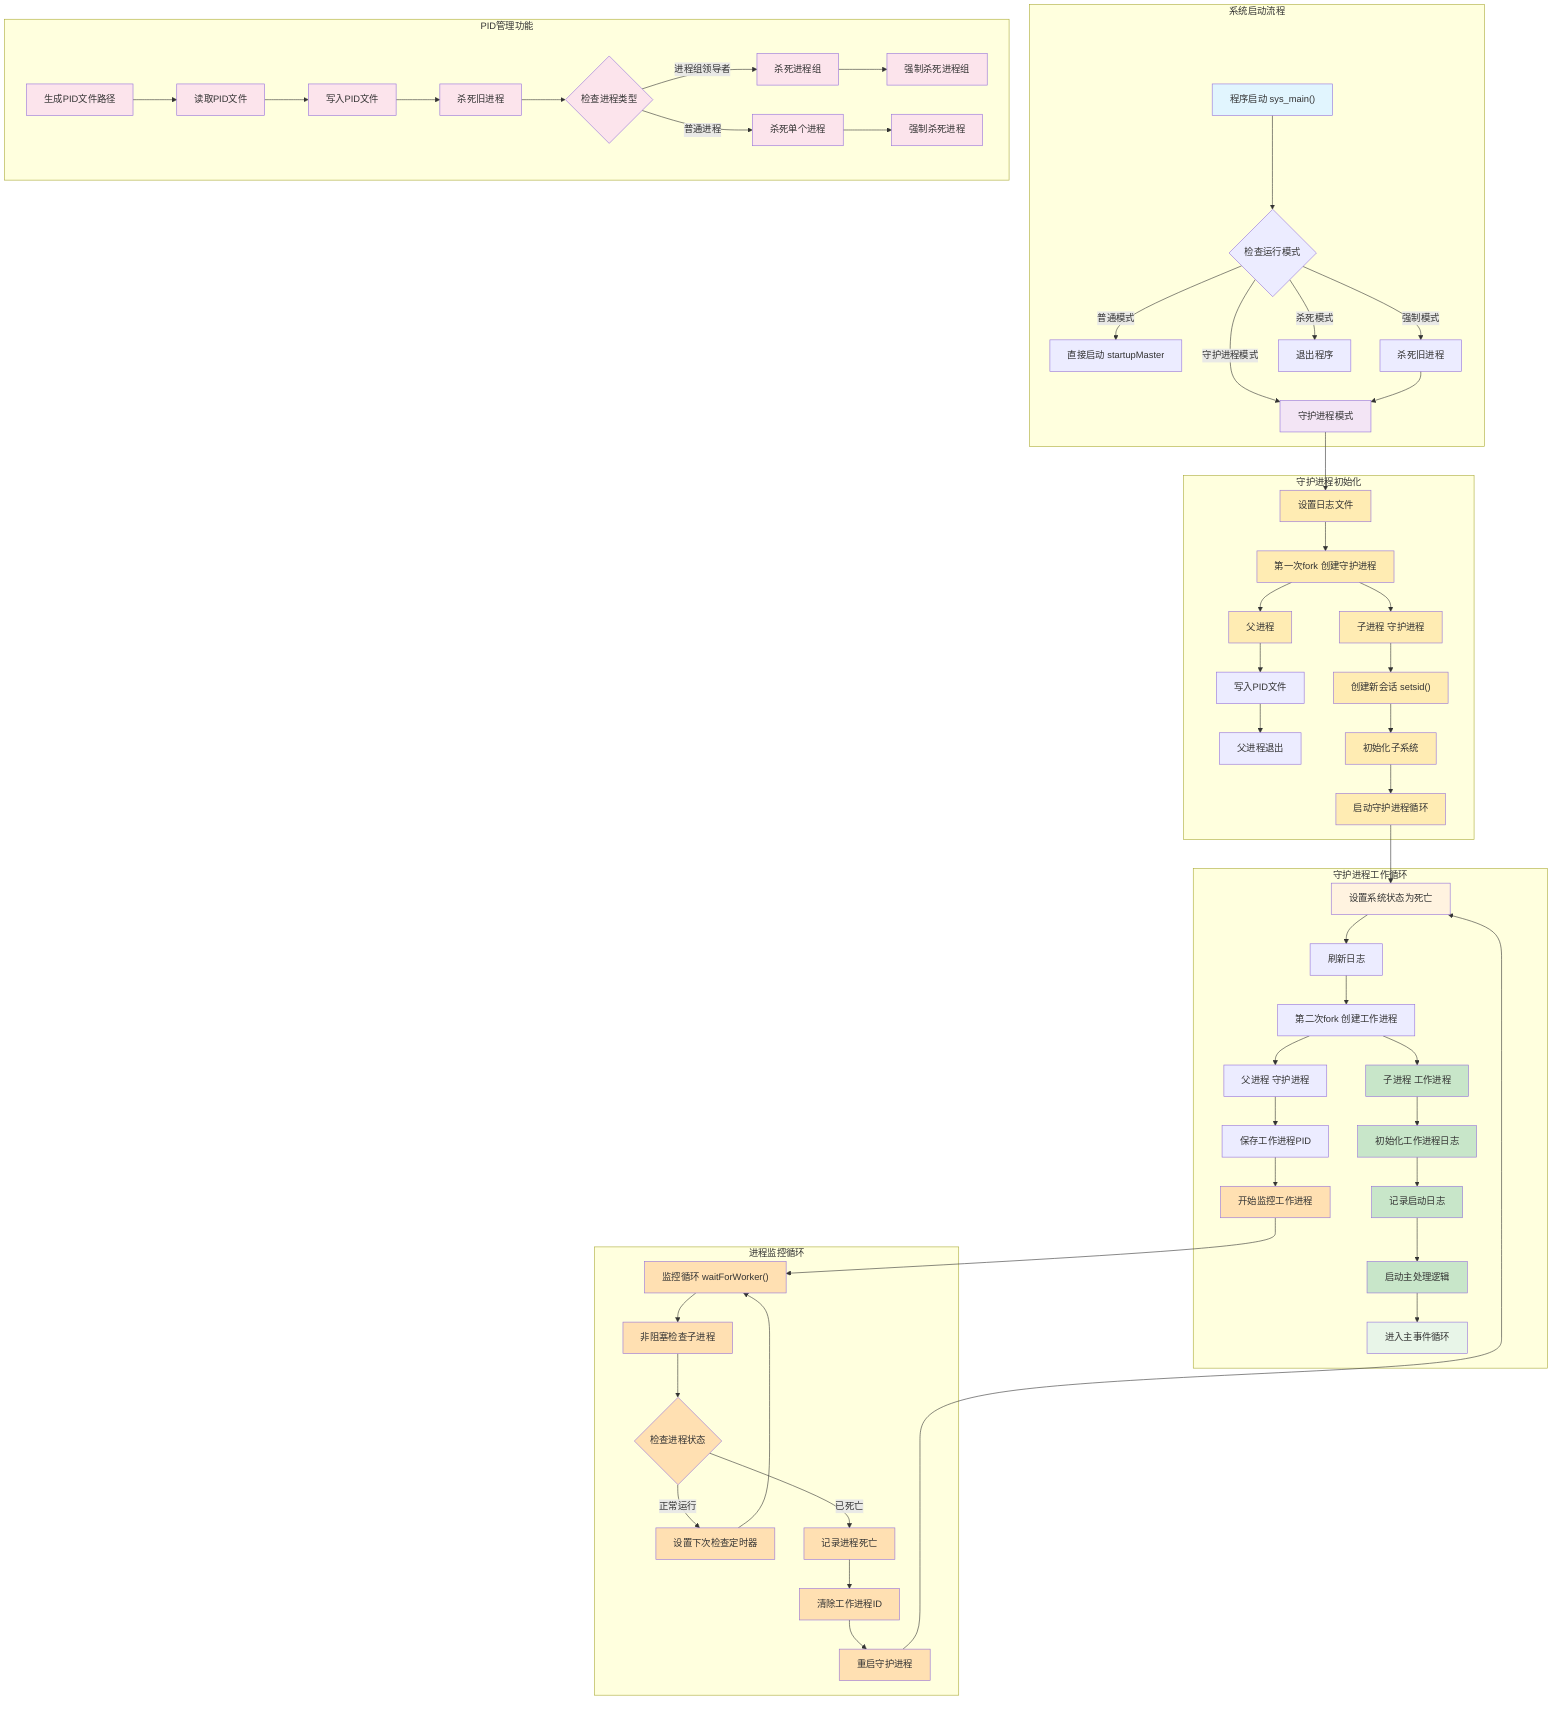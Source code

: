 graph TB
    subgraph "系统启动流程"
        Start["程序启动 sys_main()"] --> Check{"检查运行模式"}
        Check -->|普通模式| Direct["直接启动 startupMaster"]
        Check -->|守护进程模式| Daemon["守护进程模式"]
        Check -->|强制模式| Force["杀死旧进程"]
        Check -->|杀死模式| Kill["退出程序"]
        
        Force --> Daemon
    end
    
    subgraph "守护进程初始化"
        Daemon --> SetLog["设置日志文件"]
        SetLog --> Fork1["第一次fork 创建守护进程"]
        Fork1 --> Parent1["父进程"]
        Fork1 --> Child1["子进程 守护进程"]
        
        Parent1 --> WriteP["写入PID文件"]
        WriteP --> ExitP["父进程退出"]
        
        Child1 --> SetSID["创建新会话 setsid()"]
        SetSID --> InitSys["初始化子系统"]
        InitSys --> StartD["启动守护进程循环"]
    end
    
    subgraph "守护进程工作循环"
        StartD --> SetDead["设置系统状态为死亡"]
        SetDead --> FlushLog["刷新日志"]
        FlushLog --> Fork2["第二次fork 创建工作进程"]
        
        Fork2 --> Parent2["父进程 守护进程"]
        Fork2 --> Child2["子进程 工作进程"]
        
        Parent2 --> SavePID["保存工作进程PID"]
        SavePID --> StartMonitor["开始监控工作进程"]
        
        Child2 --> InitWorker["初始化工作进程日志"]
        InitWorker --> LogStart["记录启动日志"]
        LogStart --> StartMain["启动主处理逻辑"]
        StartMain --> MainLoop["进入主事件循环"]
    end
    
    subgraph "进程监控循环"
        StartMonitor --> WaitLoop["监控循环 waitForWorker()"]
        WaitLoop --> WaitPID["非阻塞检查子进程"]
        WaitPID --> CheckStatus{"检查进程状态"}
        
        CheckStatus -->|正常运行| SetTimer["设置下次检查定时器"]
        SetTimer --> WaitLoop
        
        CheckStatus -->|已死亡| LogDeath["记录进程死亡"]
        LogDeath --> ClearPID["清除工作进程ID"]
        ClearPID --> Restart["重启守护进程"]
        Restart --> SetDead
    end
    
    subgraph "PID管理功能"
        PID1["生成PID文件路径"] --> PID2["读取PID文件"]
        PID2 --> PID3["写入PID文件"]
        PID3 --> PID4["杀死旧进程"]
        
        PID4 --> Check1{"检查进程类型"}
        Check1 -->|进程组领导者| KillGroup["杀死进程组"]
        Check1 -->|普通进程| KillProc["杀死单个进程"]
        KillGroup --> KillGroup2["强制杀死进程组"]
        KillProc --> KillProc2["强制杀死进程"]
    end
    
    style Start fill:#e1f5fe
    style Daemon fill:#f3e5f5
    style SetDead fill:#fff3e0
    style MainLoop fill:#e8f5e8
    style WaitLoop fill:#ffe0b2
    style PID1 fill:#fce4ec
    
    classDef daemon fill:#ffecb3
    classDef worker fill:#c8e6c9
    classDef monitor fill:#ffe0b2
    classDef pidmgmt fill:#fce4ec
    
    class SetLog,Fork1,Parent1,Child1,SetSID,InitSys,StartD daemon
    class Child2,InitWorker,LogStart,StartMain,MainLoop worker
    class StartMonitor,WaitLoop,WaitPID,CheckStatus,SetTimer,LogDeath,ClearPID,Restart monitor
    class PID1,PID2,PID3,PID4,Check1,KillGroup,KillProc,KillGroup2,KillProc2 pidmgmt